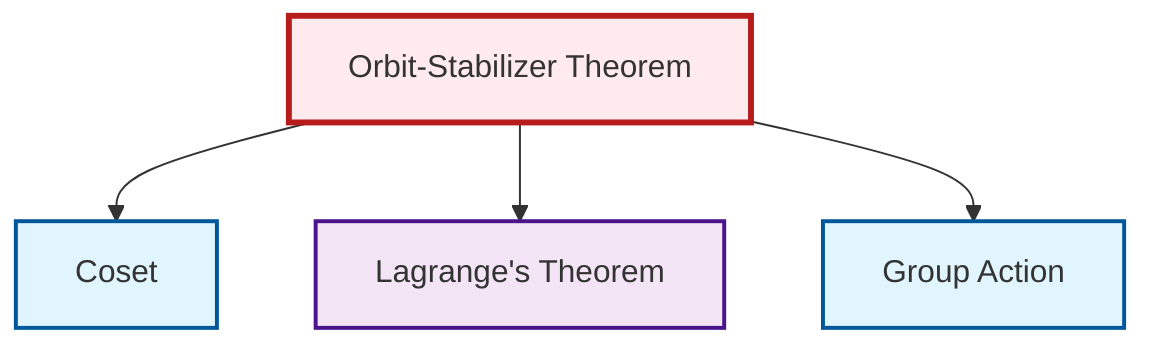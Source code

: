 graph TD
    classDef definition fill:#e1f5fe,stroke:#01579b,stroke-width:2px
    classDef theorem fill:#f3e5f5,stroke:#4a148c,stroke-width:2px
    classDef axiom fill:#fff3e0,stroke:#e65100,stroke-width:2px
    classDef example fill:#e8f5e9,stroke:#1b5e20,stroke-width:2px
    classDef current fill:#ffebee,stroke:#b71c1c,stroke-width:3px
    def-coset["Coset"]:::definition
    thm-orbit-stabilizer["Orbit-Stabilizer Theorem"]:::theorem
    thm-lagrange["Lagrange's Theorem"]:::theorem
    def-group-action["Group Action"]:::definition
    thm-orbit-stabilizer --> def-coset
    thm-orbit-stabilizer --> thm-lagrange
    thm-orbit-stabilizer --> def-group-action
    class thm-orbit-stabilizer current